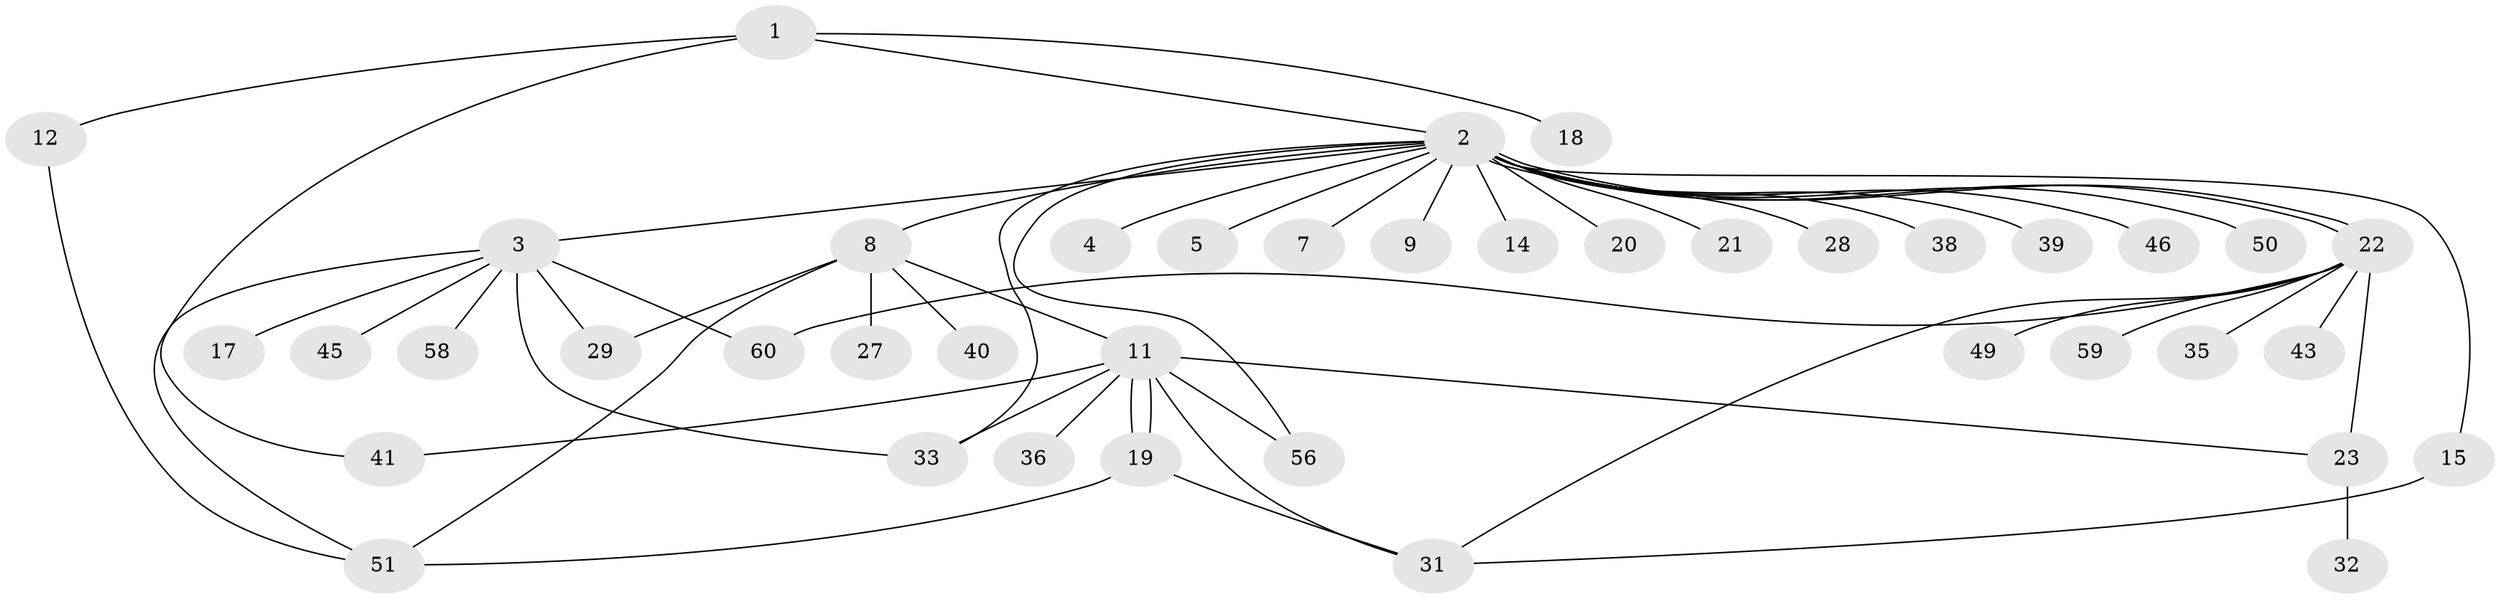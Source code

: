 // original degree distribution, {3: 0.11290322580645161, 20: 0.016129032258064516, 8: 0.016129032258064516, 1: 0.43548387096774194, 2: 0.27419354838709675, 6: 0.03225806451612903, 5: 0.03225806451612903, 4: 0.06451612903225806, 12: 0.016129032258064516}
// Generated by graph-tools (version 1.1) at 2025/11/02/27/25 16:11:11]
// undirected, 41 vertices, 55 edges
graph export_dot {
graph [start="1"]
  node [color=gray90,style=filled];
  1 [super="+6"];
  2 [super="+13"];
  3 [super="+10"];
  4;
  5 [super="+55"];
  7 [super="+24"];
  8 [super="+48"];
  9 [super="+30"];
  11 [super="+16"];
  12;
  14 [super="+57"];
  15 [super="+26"];
  17;
  18;
  19;
  20 [super="+25"];
  21 [super="+37"];
  22 [super="+34"];
  23 [super="+52"];
  27;
  28;
  29;
  31 [super="+44"];
  32;
  33 [super="+53"];
  35;
  36 [super="+42"];
  38;
  39;
  40;
  41 [super="+47"];
  43 [super="+62"];
  45;
  46;
  49;
  50;
  51 [super="+54"];
  56 [super="+61"];
  58;
  59;
  60;
  1 -- 2;
  1 -- 41;
  1 -- 18;
  1 -- 12;
  2 -- 3 [weight=2];
  2 -- 4;
  2 -- 5;
  2 -- 7;
  2 -- 8;
  2 -- 9 [weight=2];
  2 -- 14;
  2 -- 15;
  2 -- 20;
  2 -- 22 [weight=2];
  2 -- 22;
  2 -- 28;
  2 -- 33;
  2 -- 38;
  2 -- 39;
  2 -- 46;
  2 -- 50;
  2 -- 21;
  2 -- 56;
  3 -- 17;
  3 -- 29;
  3 -- 33;
  3 -- 45;
  3 -- 51;
  3 -- 58;
  3 -- 60;
  8 -- 11;
  8 -- 27;
  8 -- 29;
  8 -- 40;
  8 -- 51;
  11 -- 19;
  11 -- 19;
  11 -- 41;
  11 -- 56;
  11 -- 33;
  11 -- 36;
  11 -- 23;
  11 -- 31;
  12 -- 51;
  15 -- 31;
  19 -- 31;
  19 -- 51;
  22 -- 23 [weight=2];
  22 -- 35;
  22 -- 43;
  22 -- 49;
  22 -- 59;
  22 -- 60;
  22 -- 31;
  23 -- 32;
}
